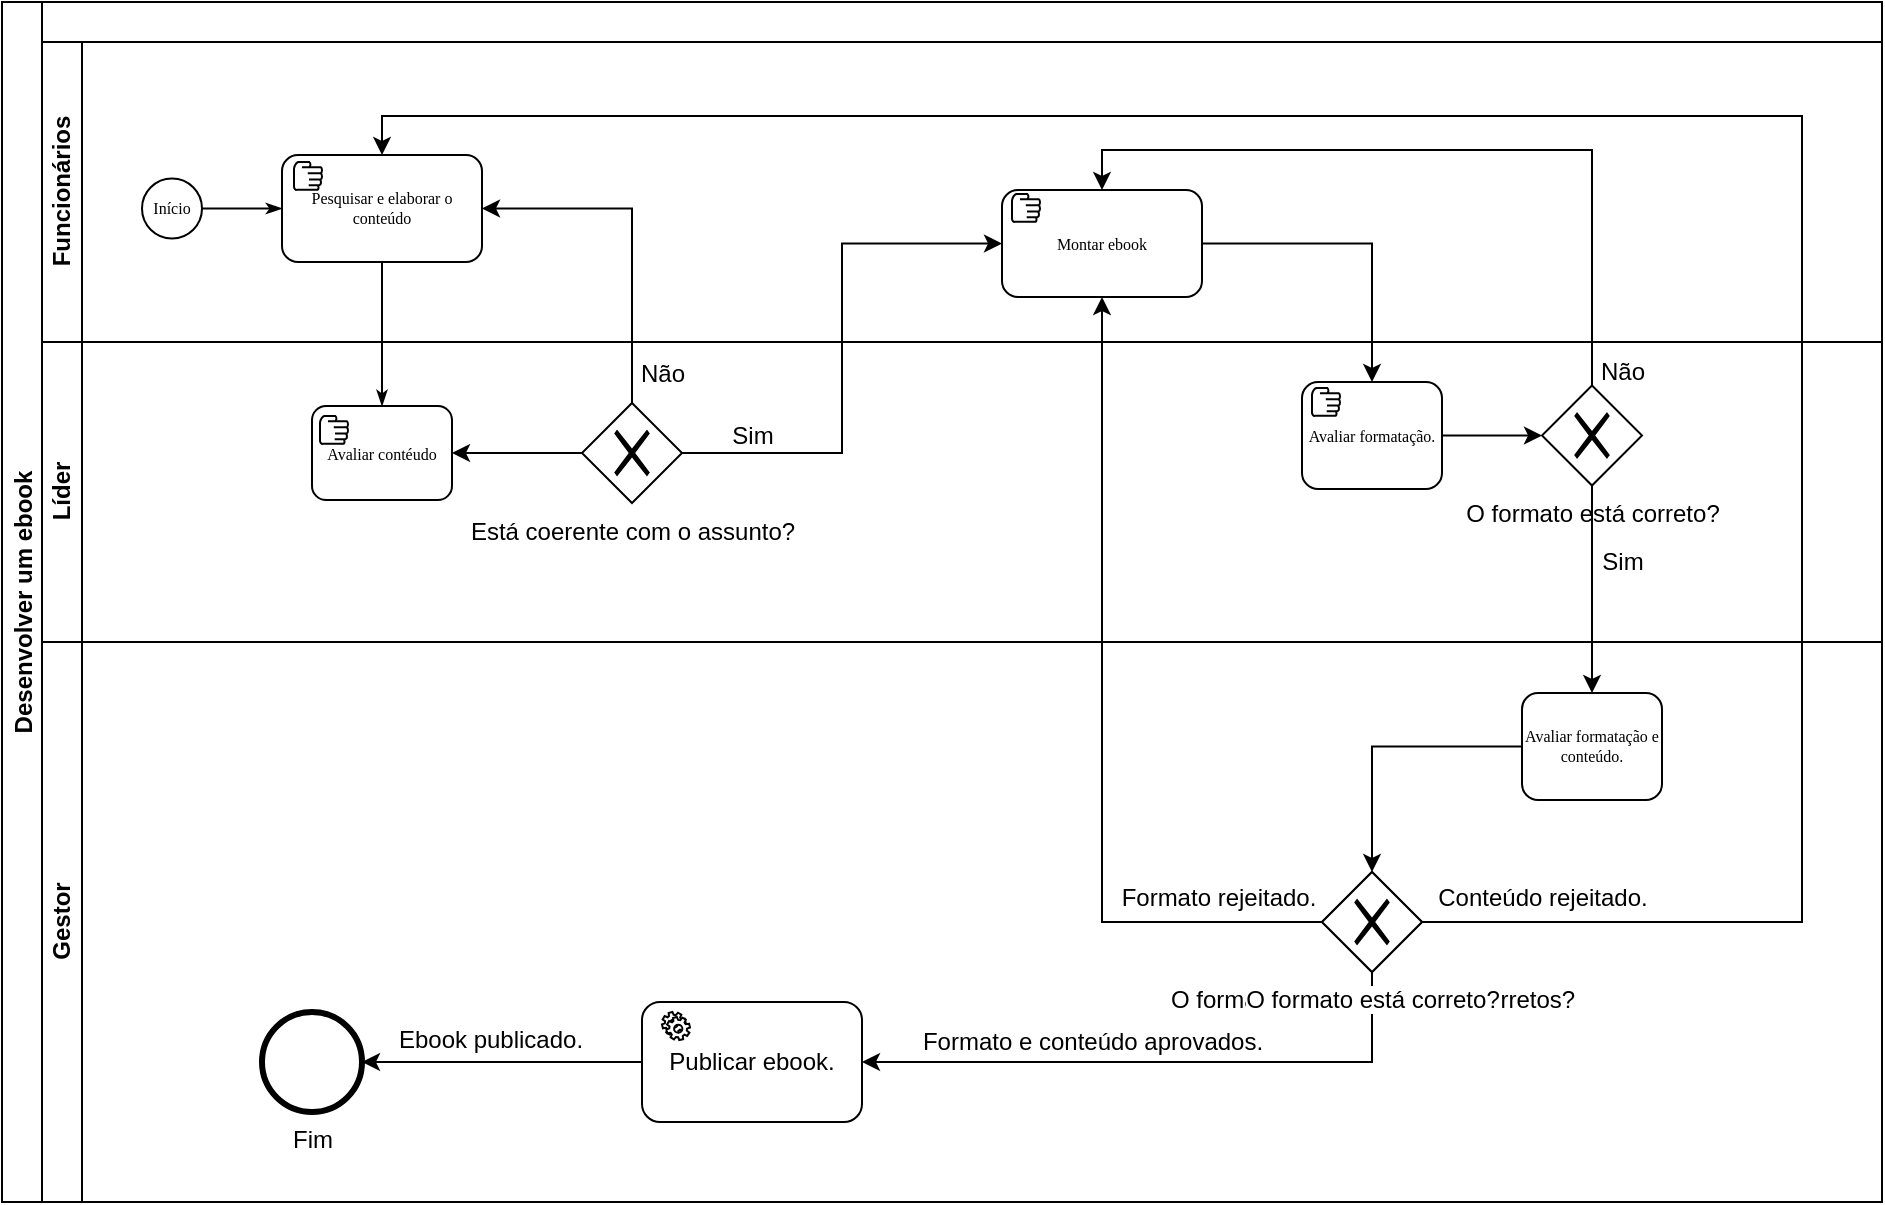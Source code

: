 <mxfile version="12.6.6" type="google"><diagram name="Page-1" id="c7488fd3-1785-93aa-aadb-54a6760d102a"><mxGraphModel dx="923" dy="402" grid="1" gridSize="10" guides="1" tooltips="1" connect="1" arrows="1" fold="1" page="1" pageScale="1" pageWidth="1100" pageHeight="850" background="#ffffff" math="0" shadow="0"><root><mxCell id="0"/><mxCell id="1" parent="0"/><mxCell id="2b4e8129b02d487f-1" value="" style="swimlane;html=1;childLayout=stackLayout;horizontal=1;startSize=20;horizontalStack=0;rounded=0;shadow=0;labelBackgroundColor=none;strokeWidth=1;fontFamily=Verdana;fontSize=8;align=center;" parent="1" vertex="1"><mxGeometry x="180" y="70" width="920" height="600" as="geometry"><mxRectangle x="180" y="70" width="50" height="40" as="alternateBounds"/></mxGeometry></mxCell><mxCell id="2b4e8129b02d487f-2" value="Funcionários" style="swimlane;html=1;startSize=20;horizontal=0;" parent="2b4e8129b02d487f-1" vertex="1"><mxGeometry y="20" width="920" height="150" as="geometry"><mxRectangle y="20" width="680" height="20" as="alternateBounds"/></mxGeometry></mxCell><mxCell id="2b4e8129b02d487f-18" style="edgeStyle=orthogonalEdgeStyle;rounded=0;html=1;labelBackgroundColor=none;startArrow=none;startFill=0;startSize=5;endArrow=classicThin;endFill=1;endSize=5;jettySize=auto;orthogonalLoop=1;strokeWidth=1;fontFamily=Verdana;fontSize=8" parent="2b4e8129b02d487f-2" source="2b4e8129b02d487f-5" target="2b4e8129b02d487f-6" edge="1"><mxGeometry relative="1" as="geometry"/></mxCell><mxCell id="2b4e8129b02d487f-5" value="Início" style="ellipse;whiteSpace=wrap;html=1;rounded=0;shadow=0;labelBackgroundColor=none;strokeWidth=1;fontFamily=Verdana;fontSize=8;align=center;" parent="2b4e8129b02d487f-2" vertex="1"><mxGeometry x="50" y="68.25" width="30" height="30" as="geometry"/></mxCell><mxCell id="2b4e8129b02d487f-6" value="Pesquisar e elaborar o conteúdo" style="rounded=1;whiteSpace=wrap;html=1;shadow=0;labelBackgroundColor=none;strokeWidth=1;fontFamily=Verdana;fontSize=8;align=center;" parent="2b4e8129b02d487f-2" vertex="1"><mxGeometry x="120" y="56.5" width="100" height="53.5" as="geometry"/></mxCell><mxCell id="-MDUBQ47qq7bkylrePRb-7" value="" style="shape=mxgraph.bpmn.manual_task;html=1;outlineConnect=0;" vertex="1" parent="2b4e8129b02d487f-2"><mxGeometry x="126" y="60" width="14" height="14" as="geometry"/></mxCell><mxCell id="-MDUBQ47qq7bkylrePRb-18" value="Montar ebook" style="rounded=1;whiteSpace=wrap;html=1;shadow=0;labelBackgroundColor=none;strokeWidth=1;fontFamily=Verdana;fontSize=8;align=center;" vertex="1" parent="2b4e8129b02d487f-2"><mxGeometry x="480" y="74" width="100" height="53.5" as="geometry"/></mxCell><mxCell id="-MDUBQ47qq7bkylrePRb-21" value="" style="shape=mxgraph.bpmn.manual_task;html=1;outlineConnect=0;" vertex="1" parent="2b4e8129b02d487f-2"><mxGeometry x="485" y="76" width="14" height="14" as="geometry"/></mxCell><mxCell id="-MDUBQ47qq7bkylrePRb-19" style="edgeStyle=orthogonalEdgeStyle;rounded=0;orthogonalLoop=1;jettySize=auto;html=1;entryX=0;entryY=0.5;entryDx=0;entryDy=0;" edge="1" parent="2b4e8129b02d487f-1" source="-MDUBQ47qq7bkylrePRb-13" target="-MDUBQ47qq7bkylrePRb-18"><mxGeometry relative="1" as="geometry"/></mxCell><mxCell id="-MDUBQ47qq7bkylrePRb-68" value="Sim" style="text;html=1;align=center;verticalAlign=middle;resizable=0;points=[];labelBackgroundColor=#ffffff;" vertex="1" connectable="0" parent="-MDUBQ47qq7bkylrePRb-19"><mxGeometry x="-0.534" y="16" relative="1" as="geometry"><mxPoint x="-26.67" y="7.25" as="offset"/></mxGeometry></mxCell><mxCell id="2b4e8129b02d487f-3" value="Líder" style="swimlane;html=1;startSize=20;horizontal=0;" parent="2b4e8129b02d487f-1" vertex="1"><mxGeometry y="170" width="920" height="150" as="geometry"><mxRectangle y="170" width="680" height="20" as="alternateBounds"/></mxGeometry></mxCell><mxCell id="-MDUBQ47qq7bkylrePRb-13" value="Está coerente com o assunto?" style="shape=mxgraph.bpmn.shape;html=1;verticalLabelPosition=bottom;labelBackgroundColor=#ffffff;verticalAlign=top;align=center;perimeter=rhombusPerimeter;background=gateway;outlineConnect=0;outline=none;symbol=exclusiveGw;" vertex="1" parent="2b4e8129b02d487f-3"><mxGeometry x="270" y="30.5" width="50" height="50" as="geometry"/></mxCell><mxCell id="-MDUBQ47qq7bkylrePRb-25" value="O formato está correto?" style="shape=mxgraph.bpmn.shape;html=1;verticalLabelPosition=bottom;labelBackgroundColor=#ffffff;verticalAlign=top;align=center;perimeter=rhombusPerimeter;background=gateway;outlineConnect=0;outline=none;symbol=exclusiveGw;" vertex="1" parent="2b4e8129b02d487f-3"><mxGeometry x="750" y="21.75" width="50" height="50" as="geometry"/></mxCell><mxCell id="2b4e8129b02d487f-7" value="Avaliar contéudo" style="rounded=1;whiteSpace=wrap;html=1;shadow=0;labelBackgroundColor=none;strokeWidth=1;fontFamily=Verdana;fontSize=8;align=center;" parent="2b4e8129b02d487f-3" vertex="1"><mxGeometry x="135" y="32" width="70" height="47" as="geometry"/></mxCell><mxCell id="-MDUBQ47qq7bkylrePRb-23" style="edgeStyle=orthogonalEdgeStyle;rounded=0;orthogonalLoop=1;jettySize=auto;html=1;exitX=0;exitY=0.5;exitDx=0;exitDy=0;entryX=1;entryY=0.5;entryDx=0;entryDy=0;" edge="1" parent="2b4e8129b02d487f-3" source="-MDUBQ47qq7bkylrePRb-13" target="2b4e8129b02d487f-7"><mxGeometry relative="1" as="geometry"/></mxCell><mxCell id="-MDUBQ47qq7bkylrePRb-79" style="edgeStyle=orthogonalEdgeStyle;rounded=0;orthogonalLoop=1;jettySize=auto;html=1;exitX=1;exitY=0.5;exitDx=0;exitDy=0;entryX=0;entryY=0.5;entryDx=0;entryDy=0;" edge="1" parent="2b4e8129b02d487f-3" source="-MDUBQ47qq7bkylrePRb-54" target="-MDUBQ47qq7bkylrePRb-25"><mxGeometry relative="1" as="geometry"/></mxCell><mxCell id="-MDUBQ47qq7bkylrePRb-54" value="Avaliar formatação." style="rounded=1;whiteSpace=wrap;html=1;shadow=0;labelBackgroundColor=none;strokeWidth=1;fontFamily=Verdana;fontSize=8;align=center;" vertex="1" parent="2b4e8129b02d487f-3"><mxGeometry x="630" y="20" width="70" height="53.5" as="geometry"/></mxCell><mxCell id="-MDUBQ47qq7bkylrePRb-56" value="" style="shape=mxgraph.bpmn.manual_task;html=1;outlineConnect=0;" vertex="1" parent="2b4e8129b02d487f-3"><mxGeometry x="635" y="23" width="14" height="14" as="geometry"/></mxCell><mxCell id="-MDUBQ47qq7bkylrePRb-69" value="" style="shape=mxgraph.bpmn.manual_task;html=1;outlineConnect=0;" vertex="1" parent="2b4e8129b02d487f-3"><mxGeometry x="139" y="37" width="14" height="14" as="geometry"/></mxCell><mxCell id="2b4e8129b02d487f-24" style="edgeStyle=orthogonalEdgeStyle;rounded=0;html=1;labelBackgroundColor=none;startArrow=none;startFill=0;startSize=5;endArrow=classicThin;endFill=1;endSize=5;jettySize=auto;orthogonalLoop=1;strokeWidth=1;fontFamily=Verdana;fontSize=8" parent="2b4e8129b02d487f-1" source="2b4e8129b02d487f-6" target="2b4e8129b02d487f-7" edge="1"><mxGeometry relative="1" as="geometry"><mxPoint x="170" y="220" as="targetPoint"/></mxGeometry></mxCell><mxCell id="-MDUBQ47qq7bkylrePRb-64" style="edgeStyle=orthogonalEdgeStyle;rounded=0;orthogonalLoop=1;jettySize=auto;html=1;exitX=0.5;exitY=0;exitDx=0;exitDy=0;entryX=1;entryY=0.5;entryDx=0;entryDy=0;" edge="1" parent="2b4e8129b02d487f-1" source="-MDUBQ47qq7bkylrePRb-13" target="2b4e8129b02d487f-6"><mxGeometry relative="1" as="geometry"/></mxCell><mxCell id="-MDUBQ47qq7bkylrePRb-65" value="Não" style="text;html=1;align=center;verticalAlign=middle;resizable=0;points=[];labelBackgroundColor=#ffffff;" vertex="1" connectable="0" parent="-MDUBQ47qq7bkylrePRb-64"><mxGeometry x="-0.782" y="-1" relative="1" as="geometry"><mxPoint x="14" y="4.42" as="offset"/></mxGeometry></mxCell><mxCell id="-MDUBQ47qq7bkylrePRb-55" style="edgeStyle=orthogonalEdgeStyle;rounded=0;orthogonalLoop=1;jettySize=auto;html=1;" edge="1" parent="2b4e8129b02d487f-1" source="-MDUBQ47qq7bkylrePRb-18" target="-MDUBQ47qq7bkylrePRb-54"><mxGeometry relative="1" as="geometry"/></mxCell><mxCell id="-MDUBQ47qq7bkylrePRb-74" style="edgeStyle=orthogonalEdgeStyle;rounded=0;orthogonalLoop=1;jettySize=auto;html=1;exitX=0.5;exitY=0;exitDx=0;exitDy=0;entryX=0.5;entryY=0;entryDx=0;entryDy=0;" edge="1" parent="2b4e8129b02d487f-1" source="-MDUBQ47qq7bkylrePRb-25" target="-MDUBQ47qq7bkylrePRb-18"><mxGeometry relative="1" as="geometry"/></mxCell><mxCell id="-MDUBQ47qq7bkylrePRb-75" value="Não" style="text;html=1;align=center;verticalAlign=middle;resizable=0;points=[];labelBackgroundColor=#ffffff;" vertex="1" connectable="0" parent="-MDUBQ47qq7bkylrePRb-74"><mxGeometry x="-0.854" relative="1" as="geometry"><mxPoint x="15" y="20.75" as="offset"/></mxGeometry></mxCell><mxCell id="-MDUBQ47qq7bkylrePRb-82" style="edgeStyle=orthogonalEdgeStyle;rounded=0;orthogonalLoop=1;jettySize=auto;html=1;exitX=0;exitY=0.5;exitDx=0;exitDy=0;entryX=0.5;entryY=1;entryDx=0;entryDy=0;" edge="1" parent="2b4e8129b02d487f-1" source="-MDUBQ47qq7bkylrePRb-40" target="-MDUBQ47qq7bkylrePRb-18"><mxGeometry relative="1" as="geometry"><Array as="points"><mxPoint x="530" y="460"/></Array></mxGeometry></mxCell><mxCell id="-MDUBQ47qq7bkylrePRb-85" style="edgeStyle=orthogonalEdgeStyle;rounded=0;orthogonalLoop=1;jettySize=auto;html=1;entryX=0.5;entryY=0;entryDx=0;entryDy=0;" edge="1" parent="2b4e8129b02d487f-1" source="-MDUBQ47qq7bkylrePRb-25" target="-MDUBQ47qq7bkylrePRb-84"><mxGeometry relative="1" as="geometry"/></mxCell><mxCell id="-MDUBQ47qq7bkylrePRb-86" value="Sim" style="text;html=1;align=center;verticalAlign=middle;resizable=0;points=[];labelBackgroundColor=#ffffff;" vertex="1" connectable="0" parent="-MDUBQ47qq7bkylrePRb-85"><mxGeometry x="-0.269" y="1" relative="1" as="geometry"><mxPoint x="14" as="offset"/></mxGeometry></mxCell><mxCell id="-MDUBQ47qq7bkylrePRb-89" style="edgeStyle=orthogonalEdgeStyle;rounded=0;orthogonalLoop=1;jettySize=auto;html=1;entryX=0.5;entryY=0;entryDx=0;entryDy=0;" edge="1" parent="2b4e8129b02d487f-1" source="-MDUBQ47qq7bkylrePRb-40" target="2b4e8129b02d487f-6"><mxGeometry relative="1" as="geometry"><Array as="points"><mxPoint x="880" y="460"/><mxPoint x="880" y="57"/><mxPoint x="170" y="57"/></Array></mxGeometry></mxCell><mxCell id="2b4e8129b02d487f-4" value="Gestor" style="swimlane;html=1;startSize=20;horizontal=0;" parent="2b4e8129b02d487f-1" vertex="1"><mxGeometry y="320" width="920" height="280" as="geometry"><mxRectangle y="190" width="680" height="20" as="alternateBounds"/></mxGeometry></mxCell><mxCell id="-MDUBQ47qq7bkylrePRb-39" style="edgeStyle=orthogonalEdgeStyle;rounded=0;orthogonalLoop=1;jettySize=auto;html=1;entryX=1;entryY=0.5;entryDx=0;entryDy=0;" edge="1" parent="2b4e8129b02d487f-4" source="-MDUBQ47qq7bkylrePRb-33" target="-MDUBQ47qq7bkylrePRb-35"><mxGeometry relative="1" as="geometry"/></mxCell><mxCell id="-MDUBQ47qq7bkylrePRb-83" value="Ebook publicado." style="text;html=1;align=center;verticalAlign=middle;resizable=0;points=[];labelBackgroundColor=#ffffff;" vertex="1" connectable="0" parent="-MDUBQ47qq7bkylrePRb-39"><mxGeometry x="0.297" relative="1" as="geometry"><mxPoint x="14.67" y="-11" as="offset"/></mxGeometry></mxCell><mxCell id="-MDUBQ47qq7bkylrePRb-33" value="Publicar ebook." style="shape=ext;rounded=1;html=1;whiteSpace=wrap;" vertex="1" parent="2b4e8129b02d487f-4"><mxGeometry x="300" y="180" width="110" height="60" as="geometry"/></mxCell><mxCell id="-MDUBQ47qq7bkylrePRb-34" value="" style="shape=mxgraph.bpmn.service_task;html=1;outlineConnect=0;" vertex="1" parent="2b4e8129b02d487f-4"><mxGeometry x="310" y="185" width="14" height="14" as="geometry"/></mxCell><mxCell id="-MDUBQ47qq7bkylrePRb-35" value="Fim" style="shape=mxgraph.bpmn.shape;html=1;verticalLabelPosition=bottom;labelBackgroundColor=#ffffff;verticalAlign=top;align=center;perimeter=ellipsePerimeter;outlineConnect=0;outline=end;symbol=general;" vertex="1" parent="2b4e8129b02d487f-4"><mxGeometry x="110" y="185" width="50" height="50" as="geometry"/></mxCell><mxCell id="-MDUBQ47qq7bkylrePRb-44" style="edgeStyle=orthogonalEdgeStyle;rounded=0;orthogonalLoop=1;jettySize=auto;html=1;exitX=0.5;exitY=1;exitDx=0;exitDy=0;entryX=1;entryY=0.5;entryDx=0;entryDy=0;" edge="1" parent="2b4e8129b02d487f-4" source="-MDUBQ47qq7bkylrePRb-40" target="-MDUBQ47qq7bkylrePRb-33"><mxGeometry relative="1" as="geometry"/></mxCell><mxCell id="-MDUBQ47qq7bkylrePRb-40" value="O formato e conteúdo estão corretos?" style="shape=mxgraph.bpmn.shape;html=1;verticalLabelPosition=bottom;labelBackgroundColor=#ffffff;verticalAlign=top;align=center;perimeter=rhombusPerimeter;background=gateway;outlineConnect=0;outline=none;symbol=parallelGw;" vertex="1" parent="2b4e8129b02d487f-4"><mxGeometry x="640" y="115" width="50" height="50" as="geometry"/></mxCell><mxCell id="-MDUBQ47qq7bkylrePRb-45" value="Formato e conteúdo aprovados." style="text;html=1;align=center;verticalAlign=middle;resizable=0;points=[];autosize=1;" vertex="1" parent="2b4e8129b02d487f-4"><mxGeometry x="430" y="190" width="190" height="20" as="geometry"/></mxCell><mxCell id="-MDUBQ47qq7bkylrePRb-47" value="Formato rejeitado." style="text;html=1;align=center;verticalAlign=middle;resizable=0;points=[];autosize=1;" vertex="1" parent="2b4e8129b02d487f-4"><mxGeometry x="528" y="118" width="120" height="20" as="geometry"/></mxCell><mxCell id="-MDUBQ47qq7bkylrePRb-87" style="edgeStyle=orthogonalEdgeStyle;rounded=0;orthogonalLoop=1;jettySize=auto;html=1;entryX=0.5;entryY=0;entryDx=0;entryDy=0;" edge="1" parent="2b4e8129b02d487f-4" source="-MDUBQ47qq7bkylrePRb-84" target="-MDUBQ47qq7bkylrePRb-40"><mxGeometry relative="1" as="geometry"/></mxCell><mxCell id="-MDUBQ47qq7bkylrePRb-84" value="Avaliar formatação e conteúdo." style="rounded=1;whiteSpace=wrap;html=1;shadow=0;labelBackgroundColor=none;strokeWidth=1;fontFamily=Verdana;fontSize=8;align=center;" vertex="1" parent="2b4e8129b02d487f-4"><mxGeometry x="740" y="25.5" width="70" height="53.5" as="geometry"/></mxCell><mxCell id="-MDUBQ47qq7bkylrePRb-90" value="Conteúdo rejeitado." style="text;html=1;align=center;verticalAlign=middle;resizable=0;points=[];autosize=1;" vertex="1" parent="2b4e8129b02d487f-4"><mxGeometry x="690" y="118" width="120" height="20" as="geometry"/></mxCell><mxCell id="-MDUBQ47qq7bkylrePRb-91" value="O formato está correto?" style="shape=mxgraph.bpmn.shape;html=1;verticalLabelPosition=bottom;labelBackgroundColor=#ffffff;verticalAlign=top;align=center;perimeter=rhombusPerimeter;background=gateway;outlineConnect=0;outline=none;symbol=exclusiveGw;" vertex="1" parent="2b4e8129b02d487f-4"><mxGeometry x="640" y="115" width="50" height="50" as="geometry"/></mxCell><mxCell id="-MDUBQ47qq7bkylrePRb-6" value="Desenvolver um ebook" style="swimlane;startSize=20;horizontal=0;" vertex="1" parent="1"><mxGeometry x="160" y="70" width="940" height="600" as="geometry"/></mxCell></root></mxGraphModel></diagram></mxfile>